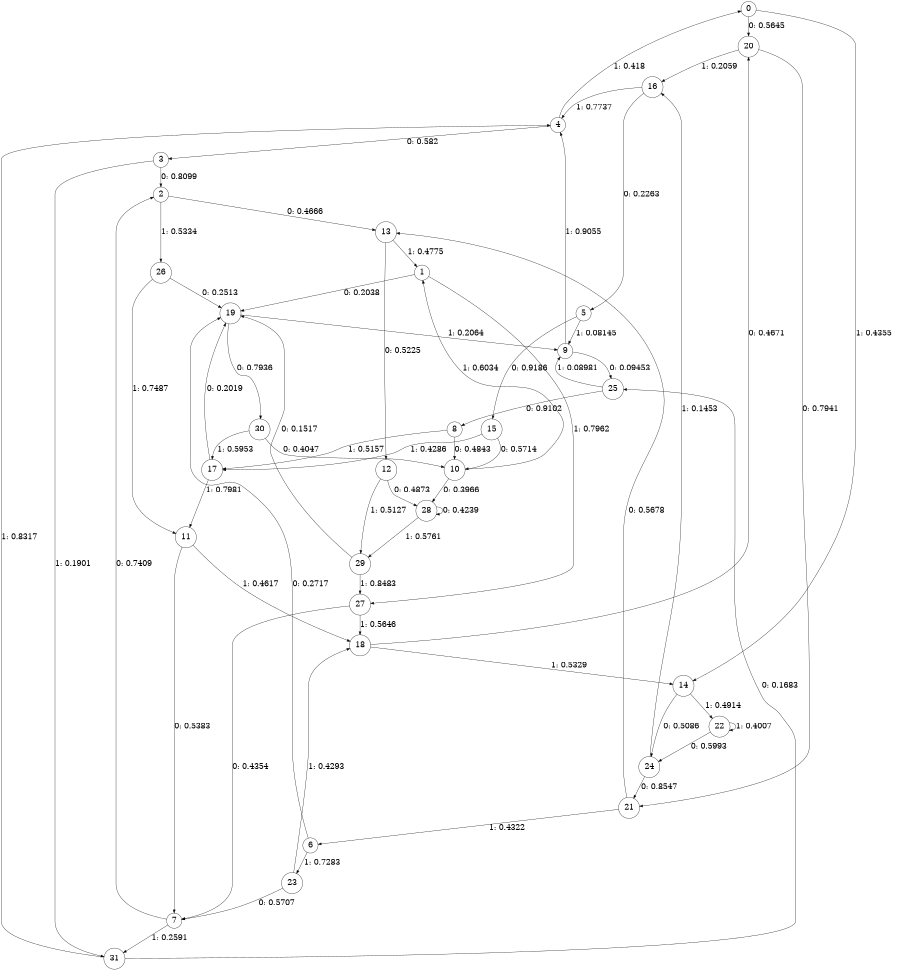 digraph "ch21faceL7" {
size = "6,8.5";
ratio = "fill";
node [shape = circle];
node [fontsize = 24];
edge [fontsize = 24];
0 -> 20 [label = "0: 0.5645   "];
0 -> 14 [label = "1: 0.4355   "];
1 -> 19 [label = "0: 0.2038   "];
1 -> 27 [label = "1: 0.7962   "];
2 -> 13 [label = "0: 0.4666   "];
2 -> 26 [label = "1: 0.5334   "];
3 -> 2 [label = "0: 0.8099   "];
3 -> 31 [label = "1: 0.1901   "];
4 -> 3 [label = "0: 0.582    "];
4 -> 0 [label = "1: 0.418    "];
5 -> 15 [label = "0: 0.9186   "];
5 -> 9 [label = "1: 0.08145  "];
6 -> 19 [label = "0: 0.2717   "];
6 -> 23 [label = "1: 0.7283   "];
7 -> 2 [label = "0: 0.7409   "];
7 -> 31 [label = "1: 0.2591   "];
8 -> 10 [label = "0: 0.4843   "];
8 -> 17 [label = "1: 0.5157   "];
9 -> 25 [label = "0: 0.09453  "];
9 -> 4 [label = "1: 0.9055   "];
10 -> 28 [label = "0: 0.3966   "];
10 -> 1 [label = "1: 0.6034   "];
11 -> 7 [label = "0: 0.5383   "];
11 -> 18 [label = "1: 0.4617   "];
12 -> 28 [label = "0: 0.4873   "];
12 -> 29 [label = "1: 0.5127   "];
13 -> 12 [label = "0: 0.5225   "];
13 -> 1 [label = "1: 0.4775   "];
14 -> 24 [label = "0: 0.5086   "];
14 -> 22 [label = "1: 0.4914   "];
15 -> 10 [label = "0: 0.5714   "];
15 -> 17 [label = "1: 0.4286   "];
16 -> 5 [label = "0: 0.2263   "];
16 -> 4 [label = "1: 0.7737   "];
17 -> 19 [label = "0: 0.2019   "];
17 -> 11 [label = "1: 0.7981   "];
18 -> 20 [label = "0: 0.4671   "];
18 -> 14 [label = "1: 0.5329   "];
19 -> 30 [label = "0: 0.7936   "];
19 -> 9 [label = "1: 0.2064   "];
20 -> 21 [label = "0: 0.7941   "];
20 -> 16 [label = "1: 0.2059   "];
21 -> 13 [label = "0: 0.5678   "];
21 -> 6 [label = "1: 0.4322   "];
22 -> 24 [label = "0: 0.5993   "];
22 -> 22 [label = "1: 0.4007   "];
23 -> 7 [label = "0: 0.5707   "];
23 -> 18 [label = "1: 0.4293   "];
24 -> 21 [label = "0: 0.8547   "];
24 -> 16 [label = "1: 0.1453   "];
25 -> 8 [label = "0: 0.9102   "];
25 -> 9 [label = "1: 0.08981  "];
26 -> 19 [label = "0: 0.2513   "];
26 -> 11 [label = "1: 0.7487   "];
27 -> 7 [label = "0: 0.4354   "];
27 -> 18 [label = "1: 0.5646   "];
28 -> 28 [label = "0: 0.4239   "];
28 -> 29 [label = "1: 0.5761   "];
29 -> 19 [label = "0: 0.1517   "];
29 -> 27 [label = "1: 0.8483   "];
30 -> 10 [label = "0: 0.4047   "];
30 -> 17 [label = "1: 0.5953   "];
31 -> 25 [label = "0: 0.1683   "];
31 -> 4 [label = "1: 0.8317   "];
}